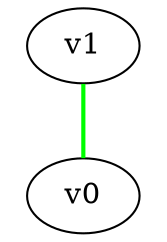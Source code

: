 

digraph G {
ratio="1.5"
size="7.5,10.0"
v0
v1
v1 -> v0[color=green] [arrowhead=none] [style=bold]
}